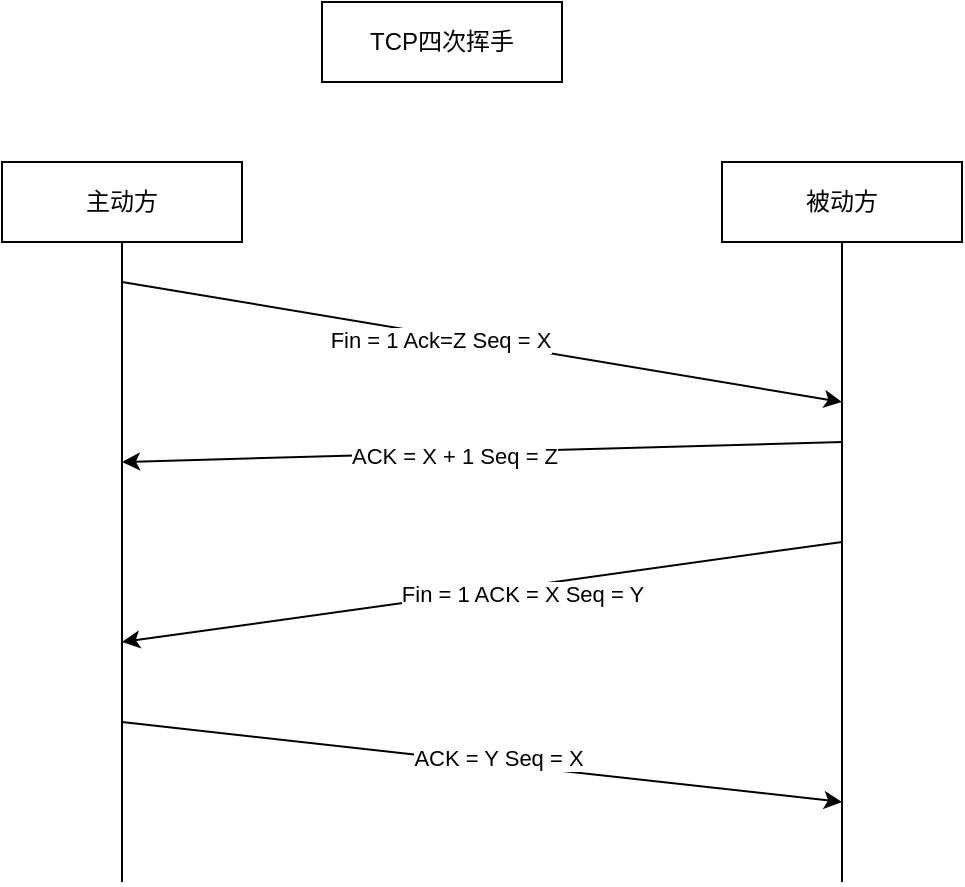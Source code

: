 <mxfile version="14.2.9" type="github">
  <diagram id="ytmirSVV9rU-Cs1Saejt" name="Page-1">
    <mxGraphModel dx="568" dy="570" grid="1" gridSize="10" guides="1" tooltips="1" connect="1" arrows="1" fold="1" page="1" pageScale="1" pageWidth="827" pageHeight="1169" math="0" shadow="0">
      <root>
        <mxCell id="0" />
        <mxCell id="1" parent="0" />
        <mxCell id="UJ2UZtMd1XHllNVUuKNJ-1" value="主动方" style="rounded=0;whiteSpace=wrap;html=1;" vertex="1" parent="1">
          <mxGeometry x="80" y="160" width="120" height="40" as="geometry" />
        </mxCell>
        <mxCell id="UJ2UZtMd1XHllNVUuKNJ-2" value="被动方" style="rounded=0;whiteSpace=wrap;html=1;" vertex="1" parent="1">
          <mxGeometry x="440" y="160" width="120" height="40" as="geometry" />
        </mxCell>
        <mxCell id="UJ2UZtMd1XHllNVUuKNJ-3" value="TCP四次挥手" style="rounded=0;whiteSpace=wrap;html=1;" vertex="1" parent="1">
          <mxGeometry x="240" y="80" width="120" height="40" as="geometry" />
        </mxCell>
        <mxCell id="UJ2UZtMd1XHllNVUuKNJ-4" value="" style="endArrow=none;html=1;entryX=0.5;entryY=1;entryDx=0;entryDy=0;" edge="1" parent="1" target="UJ2UZtMd1XHllNVUuKNJ-1">
          <mxGeometry width="50" height="50" relative="1" as="geometry">
            <mxPoint x="140" y="520" as="sourcePoint" />
            <mxPoint x="320" y="270" as="targetPoint" />
          </mxGeometry>
        </mxCell>
        <mxCell id="UJ2UZtMd1XHllNVUuKNJ-5" value="" style="endArrow=none;html=1;entryX=0.5;entryY=1;entryDx=0;entryDy=0;" edge="1" parent="1" target="UJ2UZtMd1XHllNVUuKNJ-2">
          <mxGeometry width="50" height="50" relative="1" as="geometry">
            <mxPoint x="500" y="520" as="sourcePoint" />
            <mxPoint x="150" y="210" as="targetPoint" />
          </mxGeometry>
        </mxCell>
        <mxCell id="UJ2UZtMd1XHllNVUuKNJ-6" value="" style="endArrow=classic;html=1;" edge="1" parent="1">
          <mxGeometry width="50" height="50" relative="1" as="geometry">
            <mxPoint x="140" y="220" as="sourcePoint" />
            <mxPoint x="500" y="280" as="targetPoint" />
          </mxGeometry>
        </mxCell>
        <mxCell id="UJ2UZtMd1XHllNVUuKNJ-7" value="Fin = 1 Ack=Z Seq = X" style="edgeLabel;html=1;align=center;verticalAlign=middle;resizable=0;points=[];" vertex="1" connectable="0" parent="UJ2UZtMd1XHllNVUuKNJ-6">
          <mxGeometry x="-0.114" y="-2" relative="1" as="geometry">
            <mxPoint as="offset" />
          </mxGeometry>
        </mxCell>
        <mxCell id="UJ2UZtMd1XHllNVUuKNJ-8" value="" style="endArrow=classic;html=1;" edge="1" parent="1">
          <mxGeometry width="50" height="50" relative="1" as="geometry">
            <mxPoint x="500" y="300" as="sourcePoint" />
            <mxPoint x="140" y="310" as="targetPoint" />
          </mxGeometry>
        </mxCell>
        <mxCell id="UJ2UZtMd1XHllNVUuKNJ-10" value="ACK&amp;nbsp;= X + 1 Seq = Z" style="edgeLabel;html=1;align=center;verticalAlign=middle;resizable=0;points=[];" vertex="1" connectable="0" parent="UJ2UZtMd1XHllNVUuKNJ-8">
          <mxGeometry x="0.078" y="1" relative="1" as="geometry">
            <mxPoint as="offset" />
          </mxGeometry>
        </mxCell>
        <mxCell id="UJ2UZtMd1XHllNVUuKNJ-11" value="" style="endArrow=classic;html=1;" edge="1" parent="1">
          <mxGeometry width="50" height="50" relative="1" as="geometry">
            <mxPoint x="500" y="350" as="sourcePoint" />
            <mxPoint x="140" y="400" as="targetPoint" />
          </mxGeometry>
        </mxCell>
        <mxCell id="UJ2UZtMd1XHllNVUuKNJ-12" value="Fin = 1 ACK = X Seq = Y" style="edgeLabel;html=1;align=center;verticalAlign=middle;resizable=0;points=[];" vertex="1" connectable="0" parent="UJ2UZtMd1XHllNVUuKNJ-11">
          <mxGeometry x="-0.109" y="3" relative="1" as="geometry">
            <mxPoint as="offset" />
          </mxGeometry>
        </mxCell>
        <mxCell id="UJ2UZtMd1XHllNVUuKNJ-13" value="" style="endArrow=classic;html=1;" edge="1" parent="1">
          <mxGeometry width="50" height="50" relative="1" as="geometry">
            <mxPoint x="140" y="440" as="sourcePoint" />
            <mxPoint x="500" y="480" as="targetPoint" />
          </mxGeometry>
        </mxCell>
        <mxCell id="UJ2UZtMd1XHllNVUuKNJ-14" value="ACK = Y Seq = X" style="edgeLabel;html=1;align=center;verticalAlign=middle;resizable=0;points=[];" vertex="1" connectable="0" parent="1">
          <mxGeometry x="349.953" y="385.258" as="geometry">
            <mxPoint x="-22" y="72" as="offset" />
          </mxGeometry>
        </mxCell>
      </root>
    </mxGraphModel>
  </diagram>
</mxfile>
